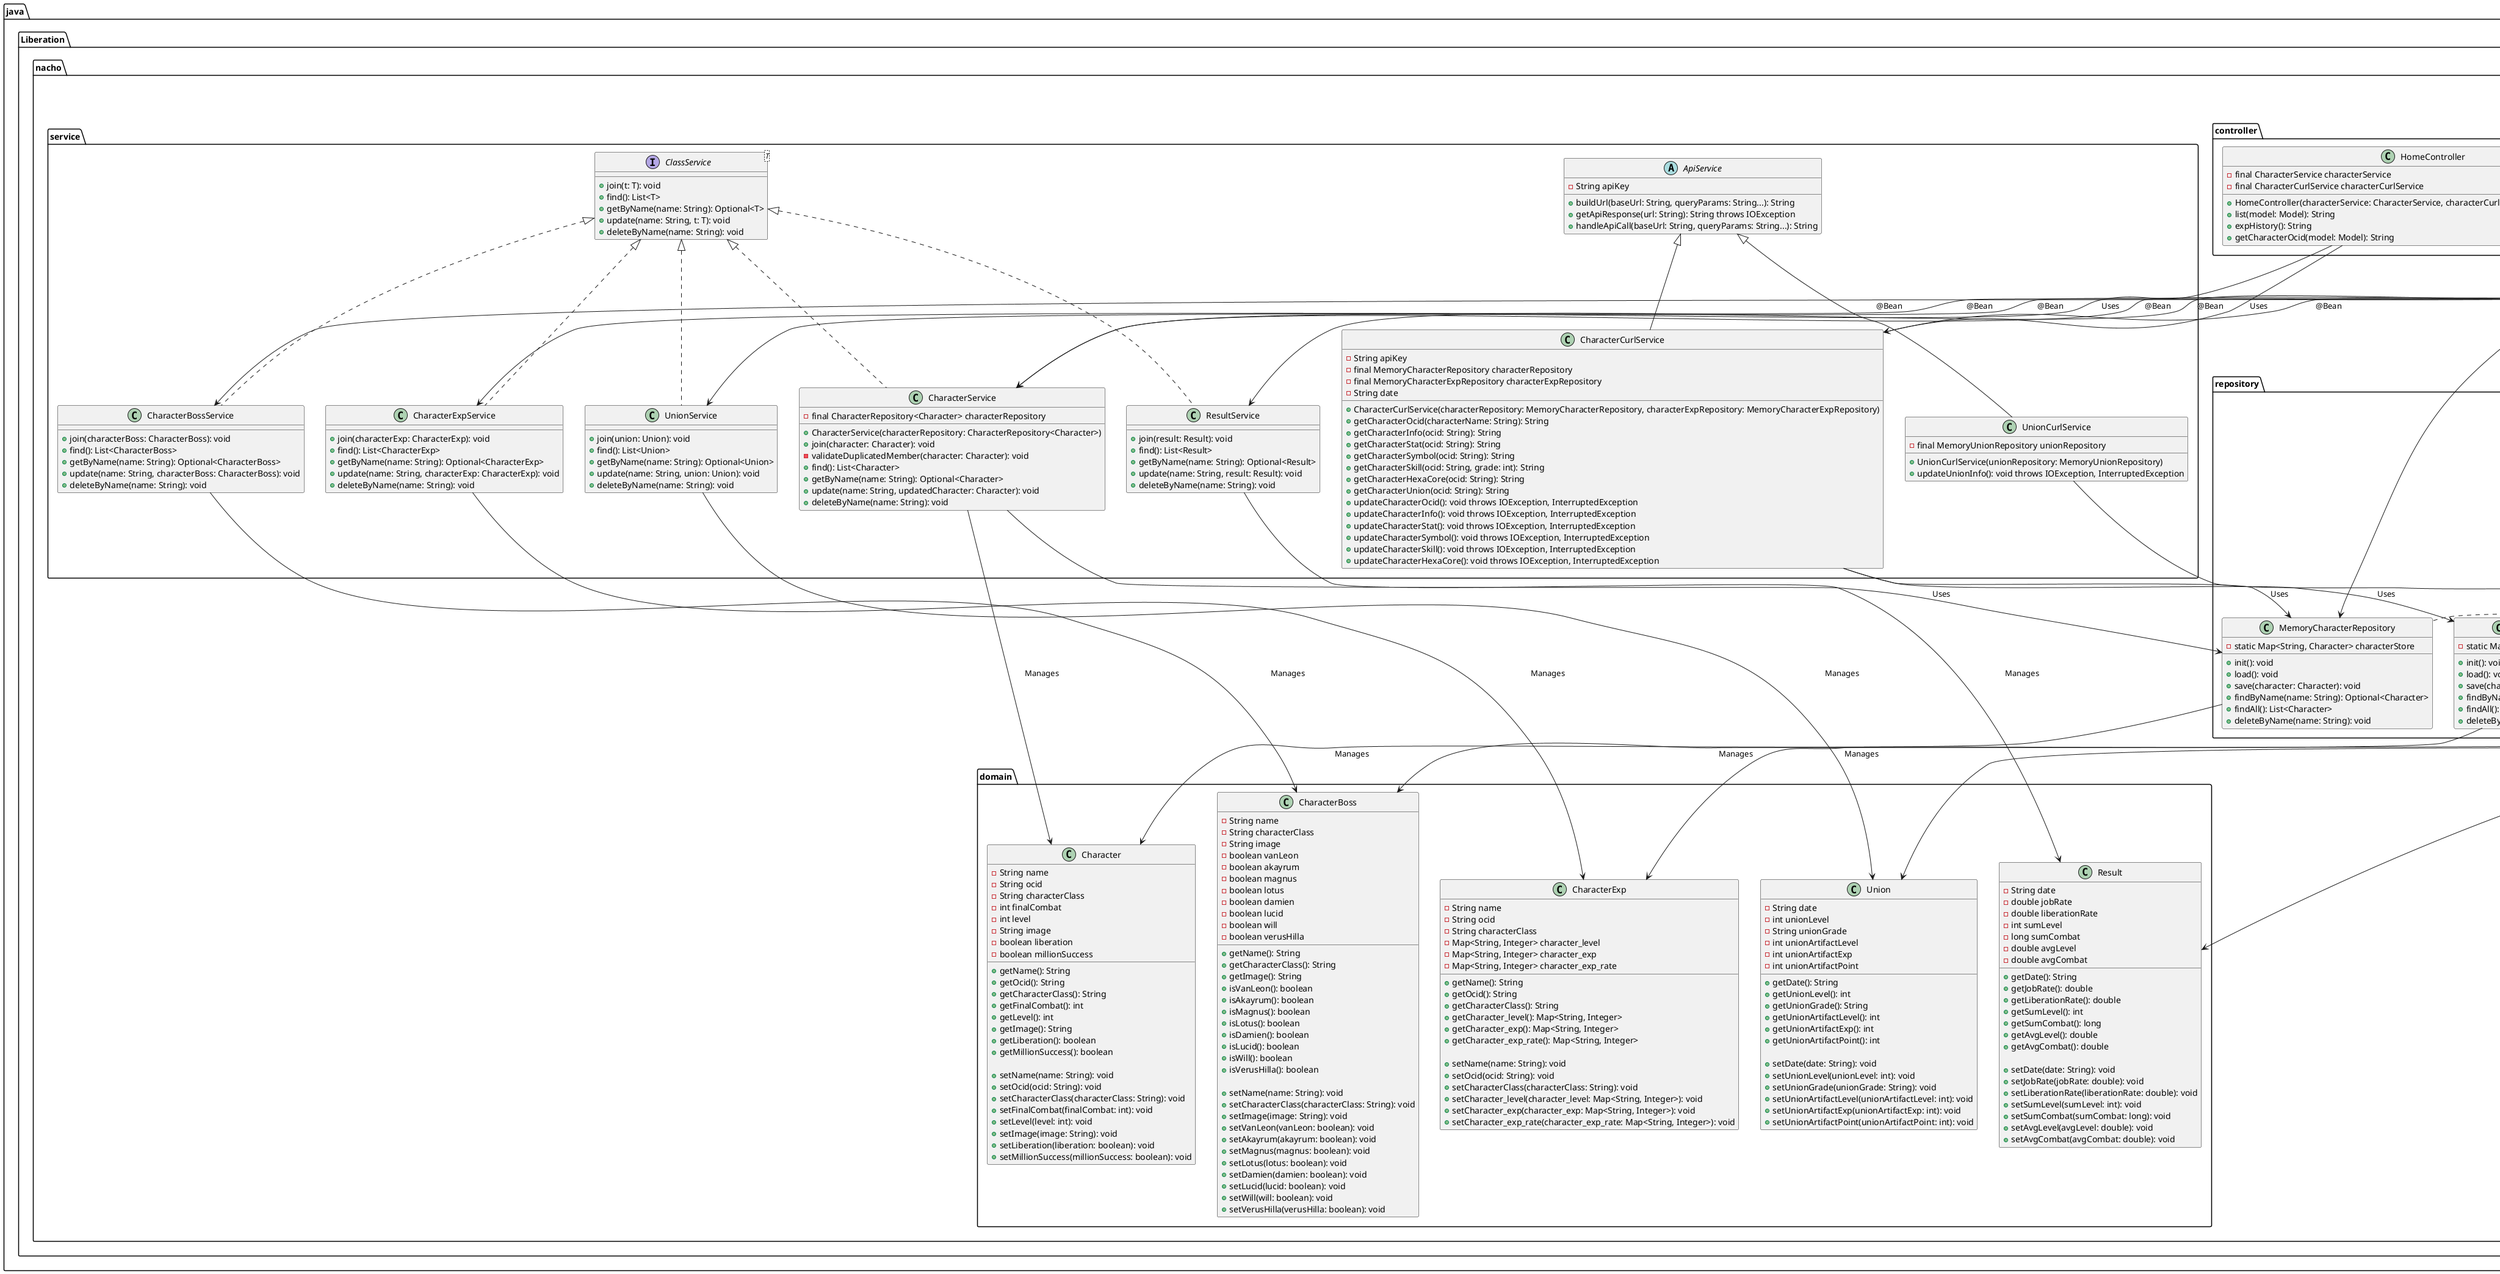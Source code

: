 @startuml

package java.Liberation.nacho {

    package java.Liberation.nacho.service {

        interface ClassService<T> {
            + join(t: T): void
            + find(): List<T>
            + getByName(name: String): Optional<T>
            + update(name: String, t: T): void
            + deleteByName(name: String): void
        }

        class CharacterService {
            - final CharacterRepository<Character> characterRepository

            + CharacterService(characterRepository: CharacterRepository<Character>)
            + join(character: Character): void
            - validateDuplicatedMember(character: Character): void
            + find(): List<Character>
            + getByName(name: String): Optional<Character>
            + update(name: String, updatedCharacter: Character): void
            + deleteByName(name: String): void
        }

        class CharacterBossService {
            + join(characterBoss: CharacterBoss): void
            + find(): List<CharacterBoss>
            + getByName(name: String): Optional<CharacterBoss>
            + update(name: String, characterBoss: CharacterBoss): void
            + deleteByName(name: String): void
        }

        class CharacterExpService {
            + join(characterExp: CharacterExp): void
            + find(): List<CharacterExp>
            + getByName(name: String): Optional<CharacterExp>
            + update(name: String, characterExp: CharacterExp): void
            + deleteByName(name: String): void
        }

        class ResultService {
            + join(result: Result): void
            + find(): List<Result>
            + getByName(name: String): Optional<Result>
            + update(name: String, result: Result): void
            + deleteByName(name: String): void
        }

        class UnionService {
            + join(union: Union): void
            + find(): List<Union>
            + getByName(name: String): Optional<Union>
            + update(name: String, union: Union): void
            + deleteByName(name: String): void
        }

        abstract class ApiService {
            - String apiKey

            + buildUrl(baseUrl: String, queryParams: String...): String
            + getApiResponse(url: String): String throws IOException
            + handleApiCall(baseUrl: String, queryParams: String...): String
        }

        class CharacterCurlService {
            - String apiKey
            - final MemoryCharacterRepository characterRepository
            - final MemoryCharacterExpRepository characterExpRepository
            - String date

            + CharacterCurlService(characterRepository: MemoryCharacterRepository, characterExpRepository: MemoryCharacterExpRepository)
            + getCharacterOcid(characterName: String): String
            + getCharacterInfo(ocid: String): String
            + getCharacterStat(ocid: String): String
            + getCharacterSymbol(ocid: String): String
            + getCharacterSkill(ocid: String, grade: int): String
            + getCharacterHexaCore(ocid: String): String
            + getCharacterUnion(ocid: String): String
            + updateCharacterOcid(): void throws IOException, InterruptedException
            + updateCharacterInfo(): void throws IOException, InterruptedException
            + updateCharacterStat(): void throws IOException, InterruptedException
            + updateCharacterSymbol(): void throws IOException, InterruptedException
            + updateCharacterSkill(): void throws IOException, InterruptedException
            + updateCharacterHexaCore(): void throws IOException, InterruptedException
        }

        class UnionCurlService {
            - final MemoryUnionRepository unionRepository

            + UnionCurlService(unionRepository: MemoryUnionRepository)
            + updateUnionInfo(): void throws IOException, InterruptedException
        }
    }

    package java.Liberation.nacho.repository {

        interface CharacterRepository<T> {
            + init(): void
            + load(): void
            + save(character: T): void
            + findByName(name: String): Optional<T>
            + findAll(): List<T>
            + deleteByName(name: String): void
        }

        interface SingleRepository<T> {
            + init(): void
            + load(): void
            + save(t: T): void
            + get(): Optional<T>
        }

        class MemoryCharacterRepository {
            - static Map<String, Character> characterStore

            + init(): void
            + load(): void
            + save(character: Character): void
            + findByName(name: String): Optional<Character>
            + findAll(): List<Character>
            + deleteByName(name: String): void
        }

        class MemoryCharacterBossRepository {
            - static Map<String, CharacterBoss> characterBossStore

            + init(): void
            + load(): void
            + save(characterBoss: CharacterBoss): void
            + findByName(name: String): Optional<CharacterBoss>
            + findAll(): List<CharacterBoss>
            + deleteByName(name: String): void
        }

        class MemoryCharacterExpRepository {
            - static Map<String, CharacterExp> characterExpStore

            + init(): void
            + load(): void
            + save(characterExp: CharacterExp): void
            + findByName(name: String): Optional<CharacterExp>
            + findAll(): List<CharacterExp>
            + deleteByName(name: String): void
        }

        class MemoryResultRepository {
            - static Result resultStore

            + init(): void
            + load(): void
            + save(result: Result): void
            + get(): Optional<Result>
        }

        class MemoryUnionRepository {
            - static Union unionStore

            + init(): void
            + load(): void
            + save(union: Union): void
            + get(): Optional<Union>
        }
    }

    package java.Liberation.nacho.domain {

        class Character {
            - String name
            - String ocid
            - String characterClass
            - int finalCombat
            - int level
            - String image
            - boolean liberation
            - boolean millionSuccess

            + getName(): String
            + getOcid(): String
            + getCharacterClass(): String
            + getFinalCombat(): int
            + getLevel(): int
            + getImage(): String
            + getLiberation(): boolean
            + getMillionSuccess(): boolean

            + setName(name: String): void
            + setOcid(ocid: String): void
            + setCharacterClass(characterClass: String): void
            + setFinalCombat(finalCombat: int): void
            + setLevel(level: int): void
            + setImage(image: String): void
            + setLiberation(liberation: boolean): void
            + setMillionSuccess(millionSuccess: boolean): void
        }

        class CharacterBoss {
            - String name
            - String characterClass
            - String image
            - boolean vanLeon
            - boolean akayrum
            - boolean magnus
            - boolean lotus
            - boolean damien
            - boolean lucid
            - boolean will
            - boolean verusHilla

            + getName(): String
            + getCharacterClass(): String
            + getImage(): String
            + isVanLeon(): boolean
            + isAkayrum(): boolean
            + isMagnus(): boolean
            + isLotus(): boolean
            + isDamien(): boolean
            + isLucid(): boolean
            + isWill(): boolean
            + isVerusHilla(): boolean

            + setName(name: String): void
            + setCharacterClass(characterClass: String): void
            + setImage(image: String): void
            + setVanLeon(vanLeon: boolean): void
            + setAkayrum(akayrum: boolean): void
            + setMagnus(magnus: boolean): void
            + setLotus(lotus: boolean): void
            + setDamien(damien: boolean): void
            + setLucid(lucid: boolean): void
            + setWill(will: boolean): void
            + setVerusHilla(verusHilla: boolean): void
        }

        class CharacterExp {
            - String name
            - String ocid
            - String characterClass
            - Map<String, Integer> character_level
            - Map<String, Integer> character_exp
            - Map<String, Integer> character_exp_rate

            + getName(): String
            + getOcid(): String
            + getCharacterClass(): String
            + getCharacter_level(): Map<String, Integer>
            + getCharacter_exp(): Map<String, Integer>
            + getCharacter_exp_rate(): Map<String, Integer>

            + setName(name: String): void
            + setOcid(ocid: String): void
            + setCharacterClass(characterClass: String): void
            + setCharacter_level(character_level: Map<String, Integer>): void
            + setCharacter_exp(character_exp: Map<String, Integer>): void
            + setCharacter_exp_rate(character_exp_rate: Map<String, Integer>): void
        }

        class Result {
            - String date
            - double jobRate
            - double liberationRate
            - int sumLevel
            - long sumCombat
            - double avgLevel
            - double avgCombat

            + getDate(): String
            + getJobRate(): double
            + getLiberationRate(): double
            + getSumLevel(): int
            + getSumCombat(): long
            + getAvgLevel(): double
            + getAvgCombat(): double

            + setDate(date: String): void
            + setJobRate(jobRate: double): void
            + setLiberationRate(liberationRate: double): void
            + setSumLevel(sumLevel: int): void
            + setSumCombat(sumCombat: long): void
            + setAvgLevel(avgLevel: double): void
            + setAvgCombat(avgCombat: double): void
        }

        class Union {
            - String date
            - int unionLevel
            - String unionGrade
            - int unionArtifactLevel
            - int unionArtifactExp
            - int unionArtifactPoint

            + getDate(): String
            + getUnionLevel(): int
            + getUnionGrade(): String
            + getUnionArtifactLevel(): int
            + getUnionArtifactExp(): int
            + getUnionArtifactPoint(): int

            + setDate(date: String): void
            + setUnionLevel(unionLevel: int): void
            + setUnionGrade(unionGrade: String): void
            + setUnionArtifactLevel(unionArtifactLevel: int): void
            + setUnionArtifactExp(unionArtifactExp: int): void
            + setUnionArtifactPoint(unionArtifactPoint: int): void
        }
    }

    package java.Liberation.nacho.util {

        class JsonDataHandler {
            - static final String JSON_DATA_PATH = ""
            - static final ObjectMapper objectMapper

            + static <T> T loadJson(filePath: String, valueType: Class<T>): T throws IOException
            + static <T> void saveJson(data: T, filePath: String): void throws IOException
            + static <T> T loadJson(filePath: String, valueTypeRef: TypeReference<T>): T throws IOException
            + static <T> T extractFromJson(jsonData: String, data: String): T throws IOException
        }

        class DataProcessor {
            // Add methods here if needed
        }
    }

    package java.Liberation.nacho.controller {

        class HomeController {
            - final CharacterService characterService
            - final CharacterCurlService characterCurlService

            + HomeController(characterService: CharacterService, characterCurlService: CharacterCurlService)
            + list(model: Model): String
            + expHistory(): String
            + getCharacterOcid(model: Model): String
        }
    }

    package java.Liberation.nacho.config {

        class SpringConfig {
            + memoryCharacterRepository(): MemoryCharacterRepository
            + memoryCharacterExpRepository(): MemoryCharacterExpRepository
            + memoryCharacterBossRepository(): MemoryCharacterBossRepository
            + memoryUnionRepository(): MemoryUnionRepository
            + memoryResultRepository(): MemoryResultRepository
            + restTemplate(): RestTemplate
            + characterCurlService(): CharacterCurlService
            + characterService(): CharacterService
            + characterBossService(): CharacterBossService
            + characterExpService(): CharacterExpService
            + resultService(): ResultService
            + unionService(): UnionService
        }
    }

    HomeController --> CharacterService : Uses
    HomeController --> CharacterCurlService : Uses

    CharacterService --> MemoryCharacterRepository : Uses
    CharacterCurlService --> MemoryCharacterRepository : Uses
    CharacterCurlService --> MemoryCharacterExpRepository : Uses
    UnionCurlService --> MemoryUnionRepository : Uses

    CharacterService --> Character : Manages
    CharacterBossService --> CharacterBoss : Manages
    CharacterExpService --> CharacterExp : Manages
    ResultService --> Result : Manages
    UnionService --> Union : Manages

    MemoryCharacterRepository --> Character : Manages
    MemoryCharacterBossRepository --> CharacterBoss : Manages
    MemoryCharacterExpRepository --> CharacterExp : Manages
    MemoryResultRepository --> Result : Manages
    MemoryUnionRepository --> Union : Manages

    MemoryCharacterBossRepository ..> JsonDataHandler : Uses
    MemoryResultRepository ..> JsonDataHandler : Uses
    MemoryUnionRepository ..> JsonDataHandler : Uses

    ClassService <|.. CharacterService
    ClassService <|.. CharacterBossService
    ClassService <|.. CharacterExpService
    ClassService <|.. ResultService
    ClassService <|.. UnionService

    ApiService <|-- CharacterCurlService
    ApiService <|-- UnionCurlService
    CharacterRepository <|.. MemoryCharacterRepository
    CharacterRepository <|.. MemoryCharacterBossRepository
    CharacterRepository <|.. MemoryCharacterExpRepository
    SingleRepository <|.. MemoryResultRepository
    SingleRepository <|.. MemoryUnionRepository

    SpringConfig --> MemoryCharacterRepository : @Bean
    SpringConfig --> MemoryCharacterExpRepository : @Bean
    SpringConfig --> MemoryCharacterBossRepository : @Bean
    SpringConfig --> MemoryUnionRepository : @Bean
    SpringConfig --> MemoryResultRepository : @Bean
    SpringConfig --> RestTemplate : @Bean
    SpringConfig --> CharacterCurlService : @Bean
    SpringConfig --> CharacterService : @Bean
    SpringConfig --> CharacterBossService : @Bean
    SpringConfig --> CharacterExpService : @Bean
    SpringConfig --> ResultService : @Bean
    SpringConfig --> UnionService : @Bean
}
@enduml
